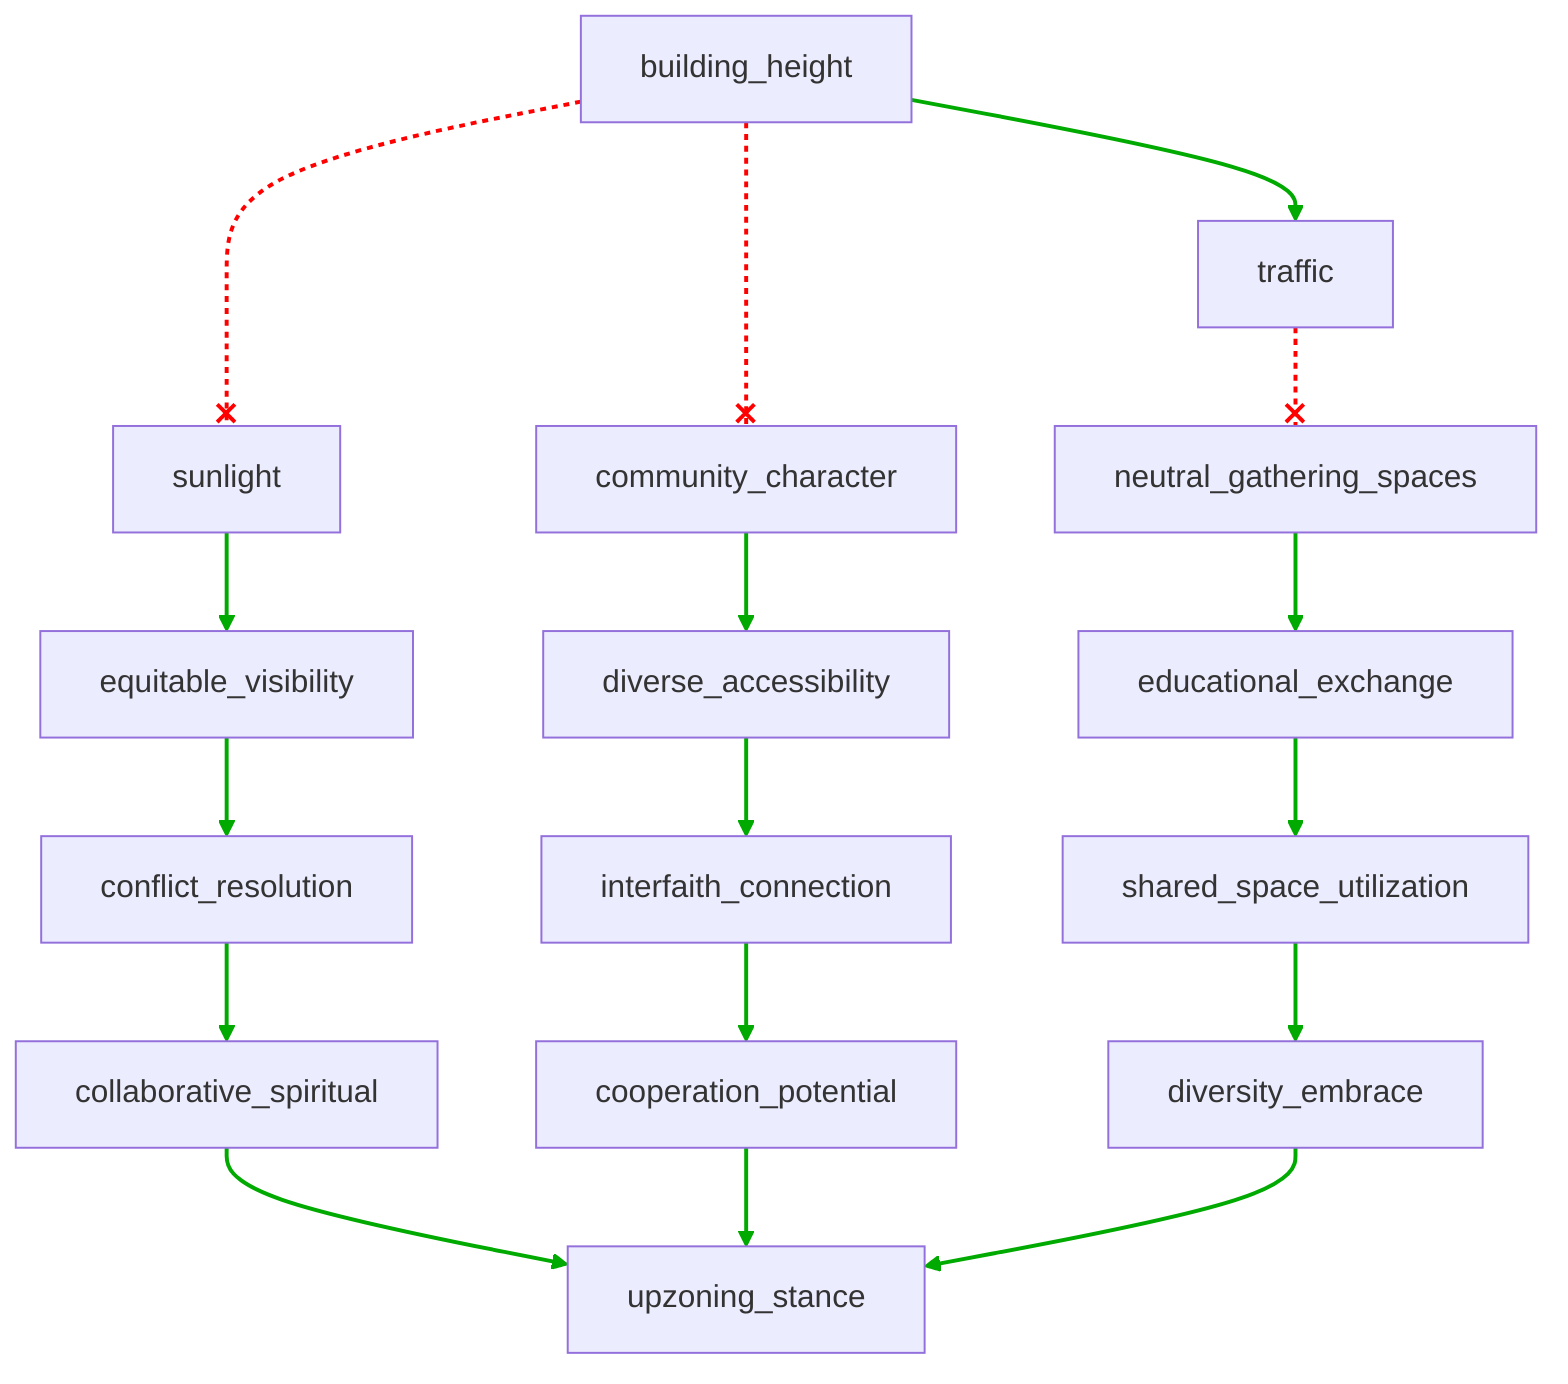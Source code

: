 flowchart TD
    n1[building_height]
    n2[traffic]
    n3[sunlight]
    n4[community_character]
    n5[neutral_gathering_spaces]
    n6[equitable_visibility]
    n7[diverse_accessibility]
    n8[educational_exchange]
    n9[conflict_resolution]
    n10[interfaith_connection]
    n11[shared_space_utilization]
    n12[collaborative_spiritual]
    n13[cooperation_potential]
    n14[diversity_embrace]
    n15[upzoning_stance]
    n1 --> n2
    n1 --x n3
    n1 --x n4
    n2 --x n5
    n3 --> n6
    n4 --> n7
    n5 --> n8
    n6 --> n9
    n7 --> n10
    n8 --> n11
    n9 --> n12
    n10 --> n13
    n11 --> n14
    n12 --> n15
    n13 --> n15
    n14 --> n15
    linkStyle 0 stroke:#00AA00,stroke-width:2px
    linkStyle 1 stroke:#FF0000,stroke-dasharray:3,stroke-width:2px
    linkStyle 2 stroke:#FF0000,stroke-dasharray:3,stroke-width:2px
    linkStyle 3 stroke:#FF0000,stroke-dasharray:3,stroke-width:2px
    linkStyle 4 stroke:#00AA00,stroke-width:2px
    linkStyle 5 stroke:#00AA00,stroke-width:2px
    linkStyle 6 stroke:#00AA00,stroke-width:2px
    linkStyle 7 stroke:#00AA00,stroke-width:2px
    linkStyle 8 stroke:#00AA00,stroke-width:2px
    linkStyle 9 stroke:#00AA00,stroke-width:2px
    linkStyle 10 stroke:#00AA00,stroke-width:2px
    linkStyle 11 stroke:#00AA00,stroke-width:2px
    linkStyle 12 stroke:#00AA00,stroke-width:2px
    linkStyle 13 stroke:#00AA00,stroke-width:2px
    linkStyle 14 stroke:#00AA00,stroke-width:2px
    linkStyle 15 stroke:#00AA00,stroke-width:2px